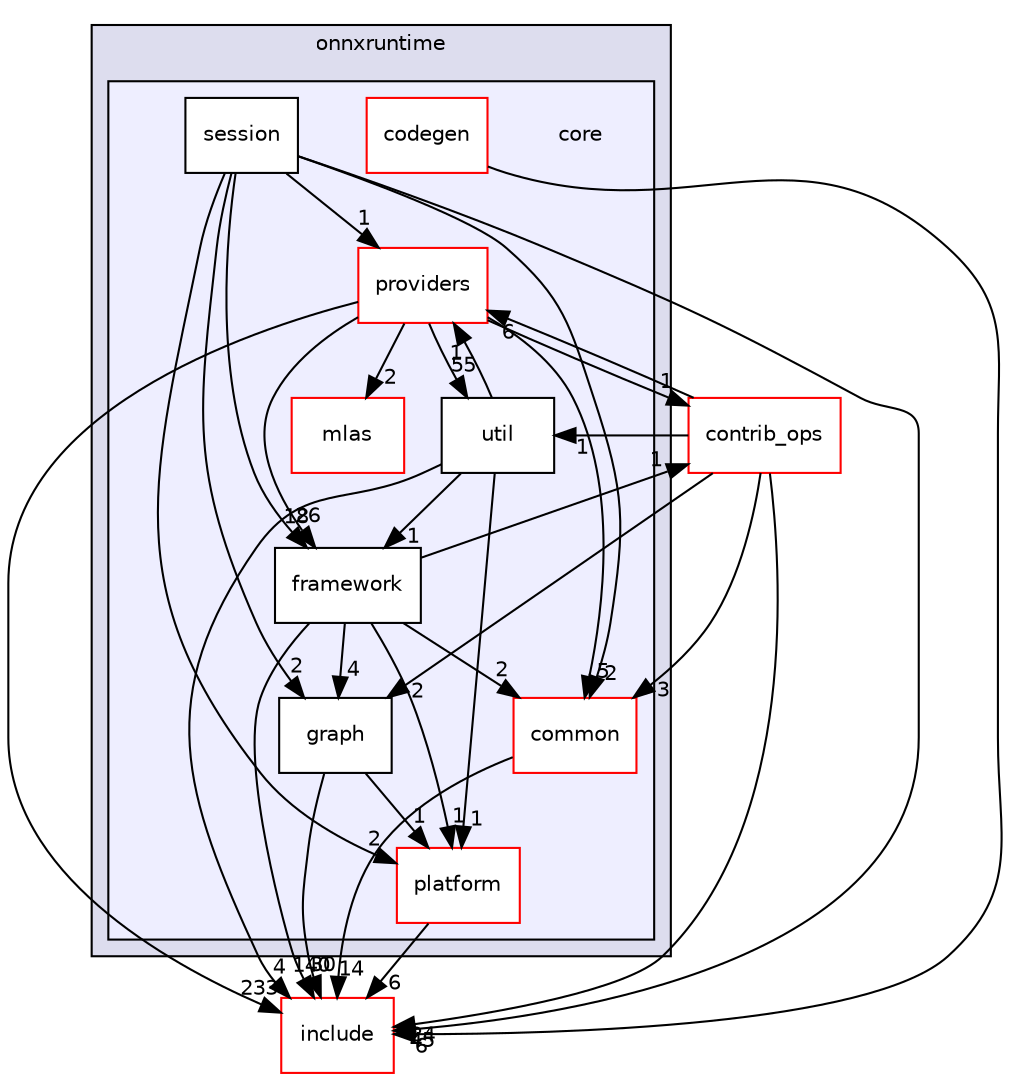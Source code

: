 digraph "onnxruntime/onnxruntime/core" {
  compound=true
  node [ fontsize="10", fontname="Helvetica"];
  edge [ labelfontsize="10", labelfontname="Helvetica"];
  subgraph clusterdir_975c6b7dfd8e9a3052170d7139ee98b5 {
    graph [ bgcolor="#ddddee", pencolor="black", label="onnxruntime" fontname="Helvetica", fontsize="10", URL="dir_975c6b7dfd8e9a3052170d7139ee98b5.html"]
  subgraph clusterdir_d53f99a49d07d97f83b643cb8d6238c5 {
    graph [ bgcolor="#eeeeff", pencolor="black", label="" URL="dir_d53f99a49d07d97f83b643cb8d6238c5.html"];
    dir_d53f99a49d07d97f83b643cb8d6238c5 [shape=plaintext label="core"];
    dir_9152529c34c619e2d001a39c823a5a99 [shape=box label="codegen" color="red" fillcolor="white" style="filled" URL="dir_9152529c34c619e2d001a39c823a5a99.html"];
    dir_f076573d92a781e267d0abe091aa4112 [shape=box label="common" color="red" fillcolor="white" style="filled" URL="dir_f076573d92a781e267d0abe091aa4112.html"];
    dir_1b4a698a764d4f86e6ae1764e7f37a99 [shape=box label="framework" color="black" fillcolor="white" style="filled" URL="dir_1b4a698a764d4f86e6ae1764e7f37a99.html"];
    dir_fd1c4d3ff44b7bc5cd78669a34dd8be3 [shape=box label="graph" color="black" fillcolor="white" style="filled" URL="dir_fd1c4d3ff44b7bc5cd78669a34dd8be3.html"];
    dir_c692e7698349af98e58e51689afebfd9 [shape=box label="mlas" color="red" fillcolor="white" style="filled" URL="dir_c692e7698349af98e58e51689afebfd9.html"];
    dir_ea1fec5adcbc89be8516c79ccb696972 [shape=box label="platform" color="red" fillcolor="white" style="filled" URL="dir_ea1fec5adcbc89be8516c79ccb696972.html"];
    dir_56f632a99c2e8c2266dce49f04e40288 [shape=box label="providers" color="red" fillcolor="white" style="filled" URL="dir_56f632a99c2e8c2266dce49f04e40288.html"];
    dir_86a205a9a01d9f100ad0f2232d135d34 [shape=box label="session" color="black" fillcolor="white" style="filled" URL="dir_86a205a9a01d9f100ad0f2232d135d34.html"];
    dir_5d2c02da9f4b6260dad551789979fe21 [shape=box label="util" color="black" fillcolor="white" style="filled" URL="dir_5d2c02da9f4b6260dad551789979fe21.html"];
  }
  }
  dir_b0e260475469d22a385dab7be7bad580 [shape=box label="contrib_ops" fillcolor="white" style="filled" color="red" URL="dir_b0e260475469d22a385dab7be7bad580.html"];
  dir_f44f875884e6b767c5658db22ccaab42 [shape=box label="include" fillcolor="white" style="filled" color="red" URL="dir_f44f875884e6b767c5658db22ccaab42.html"];
  dir_b0e260475469d22a385dab7be7bad580->dir_56f632a99c2e8c2266dce49f04e40288 [headlabel="6", labeldistance=1.5 headhref="dir_000024_000014.html"];
  dir_b0e260475469d22a385dab7be7bad580->dir_f076573d92a781e267d0abe091aa4112 [headlabel="3", labeldistance=1.5 headhref="dir_000024_000029.html"];
  dir_b0e260475469d22a385dab7be7bad580->dir_f44f875884e6b767c5658db22ccaab42 [headlabel="24", labeldistance=1.5 headhref="dir_000024_000008.html"];
  dir_b0e260475469d22a385dab7be7bad580->dir_fd1c4d3ff44b7bc5cd78669a34dd8be3 [headlabel="2", labeldistance=1.5 headhref="dir_000024_000019.html"];
  dir_b0e260475469d22a385dab7be7bad580->dir_5d2c02da9f4b6260dad551789979fe21 [headlabel="1", labeldistance=1.5 headhref="dir_000024_000065.html"];
  dir_56f632a99c2e8c2266dce49f04e40288->dir_c692e7698349af98e58e51689afebfd9 [headlabel="2", labeldistance=1.5 headhref="dir_000014_000035.html"];
  dir_56f632a99c2e8c2266dce49f04e40288->dir_b0e260475469d22a385dab7be7bad580 [headlabel="1", labeldistance=1.5 headhref="dir_000014_000024.html"];
  dir_56f632a99c2e8c2266dce49f04e40288->dir_1b4a698a764d4f86e6ae1764e7f37a99 [headlabel="26", labeldistance=1.5 headhref="dir_000014_000032.html"];
  dir_56f632a99c2e8c2266dce49f04e40288->dir_f076573d92a781e267d0abe091aa4112 [headlabel="5", labeldistance=1.5 headhref="dir_000014_000029.html"];
  dir_56f632a99c2e8c2266dce49f04e40288->dir_f44f875884e6b767c5658db22ccaab42 [headlabel="233", labeldistance=1.5 headhref="dir_000014_000008.html"];
  dir_56f632a99c2e8c2266dce49f04e40288->dir_5d2c02da9f4b6260dad551789979fe21 [headlabel="55", labeldistance=1.5 headhref="dir_000014_000065.html"];
  dir_1b4a698a764d4f86e6ae1764e7f37a99->dir_b0e260475469d22a385dab7be7bad580 [headlabel="1", labeldistance=1.5 headhref="dir_000032_000024.html"];
  dir_1b4a698a764d4f86e6ae1764e7f37a99->dir_f076573d92a781e267d0abe091aa4112 [headlabel="2", labeldistance=1.5 headhref="dir_000032_000029.html"];
  dir_1b4a698a764d4f86e6ae1764e7f37a99->dir_f44f875884e6b767c5658db22ccaab42 [headlabel="140", labeldistance=1.5 headhref="dir_000032_000008.html"];
  dir_1b4a698a764d4f86e6ae1764e7f37a99->dir_ea1fec5adcbc89be8516c79ccb696972 [headlabel="1", labeldistance=1.5 headhref="dir_000032_000041.html"];
  dir_1b4a698a764d4f86e6ae1764e7f37a99->dir_fd1c4d3ff44b7bc5cd78669a34dd8be3 [headlabel="4", labeldistance=1.5 headhref="dir_000032_000019.html"];
  dir_86a205a9a01d9f100ad0f2232d135d34->dir_56f632a99c2e8c2266dce49f04e40288 [headlabel="1", labeldistance=1.5 headhref="dir_000064_000014.html"];
  dir_86a205a9a01d9f100ad0f2232d135d34->dir_1b4a698a764d4f86e6ae1764e7f37a99 [headlabel="18", labeldistance=1.5 headhref="dir_000064_000032.html"];
  dir_86a205a9a01d9f100ad0f2232d135d34->dir_f076573d92a781e267d0abe091aa4112 [headlabel="2", labeldistance=1.5 headhref="dir_000064_000029.html"];
  dir_86a205a9a01d9f100ad0f2232d135d34->dir_f44f875884e6b767c5658db22ccaab42 [headlabel="45", labeldistance=1.5 headhref="dir_000064_000008.html"];
  dir_86a205a9a01d9f100ad0f2232d135d34->dir_ea1fec5adcbc89be8516c79ccb696972 [headlabel="2", labeldistance=1.5 headhref="dir_000064_000041.html"];
  dir_86a205a9a01d9f100ad0f2232d135d34->dir_fd1c4d3ff44b7bc5cd78669a34dd8be3 [headlabel="2", labeldistance=1.5 headhref="dir_000064_000019.html"];
  dir_f076573d92a781e267d0abe091aa4112->dir_f44f875884e6b767c5658db22ccaab42 [headlabel="14", labeldistance=1.5 headhref="dir_000029_000008.html"];
  dir_ea1fec5adcbc89be8516c79ccb696972->dir_f44f875884e6b767c5658db22ccaab42 [headlabel="6", labeldistance=1.5 headhref="dir_000041_000008.html"];
  dir_fd1c4d3ff44b7bc5cd78669a34dd8be3->dir_f44f875884e6b767c5658db22ccaab42 [headlabel="30", labeldistance=1.5 headhref="dir_000019_000008.html"];
  dir_fd1c4d3ff44b7bc5cd78669a34dd8be3->dir_ea1fec5adcbc89be8516c79ccb696972 [headlabel="1", labeldistance=1.5 headhref="dir_000019_000041.html"];
  dir_9152529c34c619e2d001a39c823a5a99->dir_f44f875884e6b767c5658db22ccaab42 [headlabel="6", labeldistance=1.5 headhref="dir_000027_000008.html"];
  dir_5d2c02da9f4b6260dad551789979fe21->dir_56f632a99c2e8c2266dce49f04e40288 [headlabel="1", labeldistance=1.5 headhref="dir_000065_000014.html"];
  dir_5d2c02da9f4b6260dad551789979fe21->dir_1b4a698a764d4f86e6ae1764e7f37a99 [headlabel="1", labeldistance=1.5 headhref="dir_000065_000032.html"];
  dir_5d2c02da9f4b6260dad551789979fe21->dir_f44f875884e6b767c5658db22ccaab42 [headlabel="4", labeldistance=1.5 headhref="dir_000065_000008.html"];
  dir_5d2c02da9f4b6260dad551789979fe21->dir_ea1fec5adcbc89be8516c79ccb696972 [headlabel="1", labeldistance=1.5 headhref="dir_000065_000041.html"];
}
